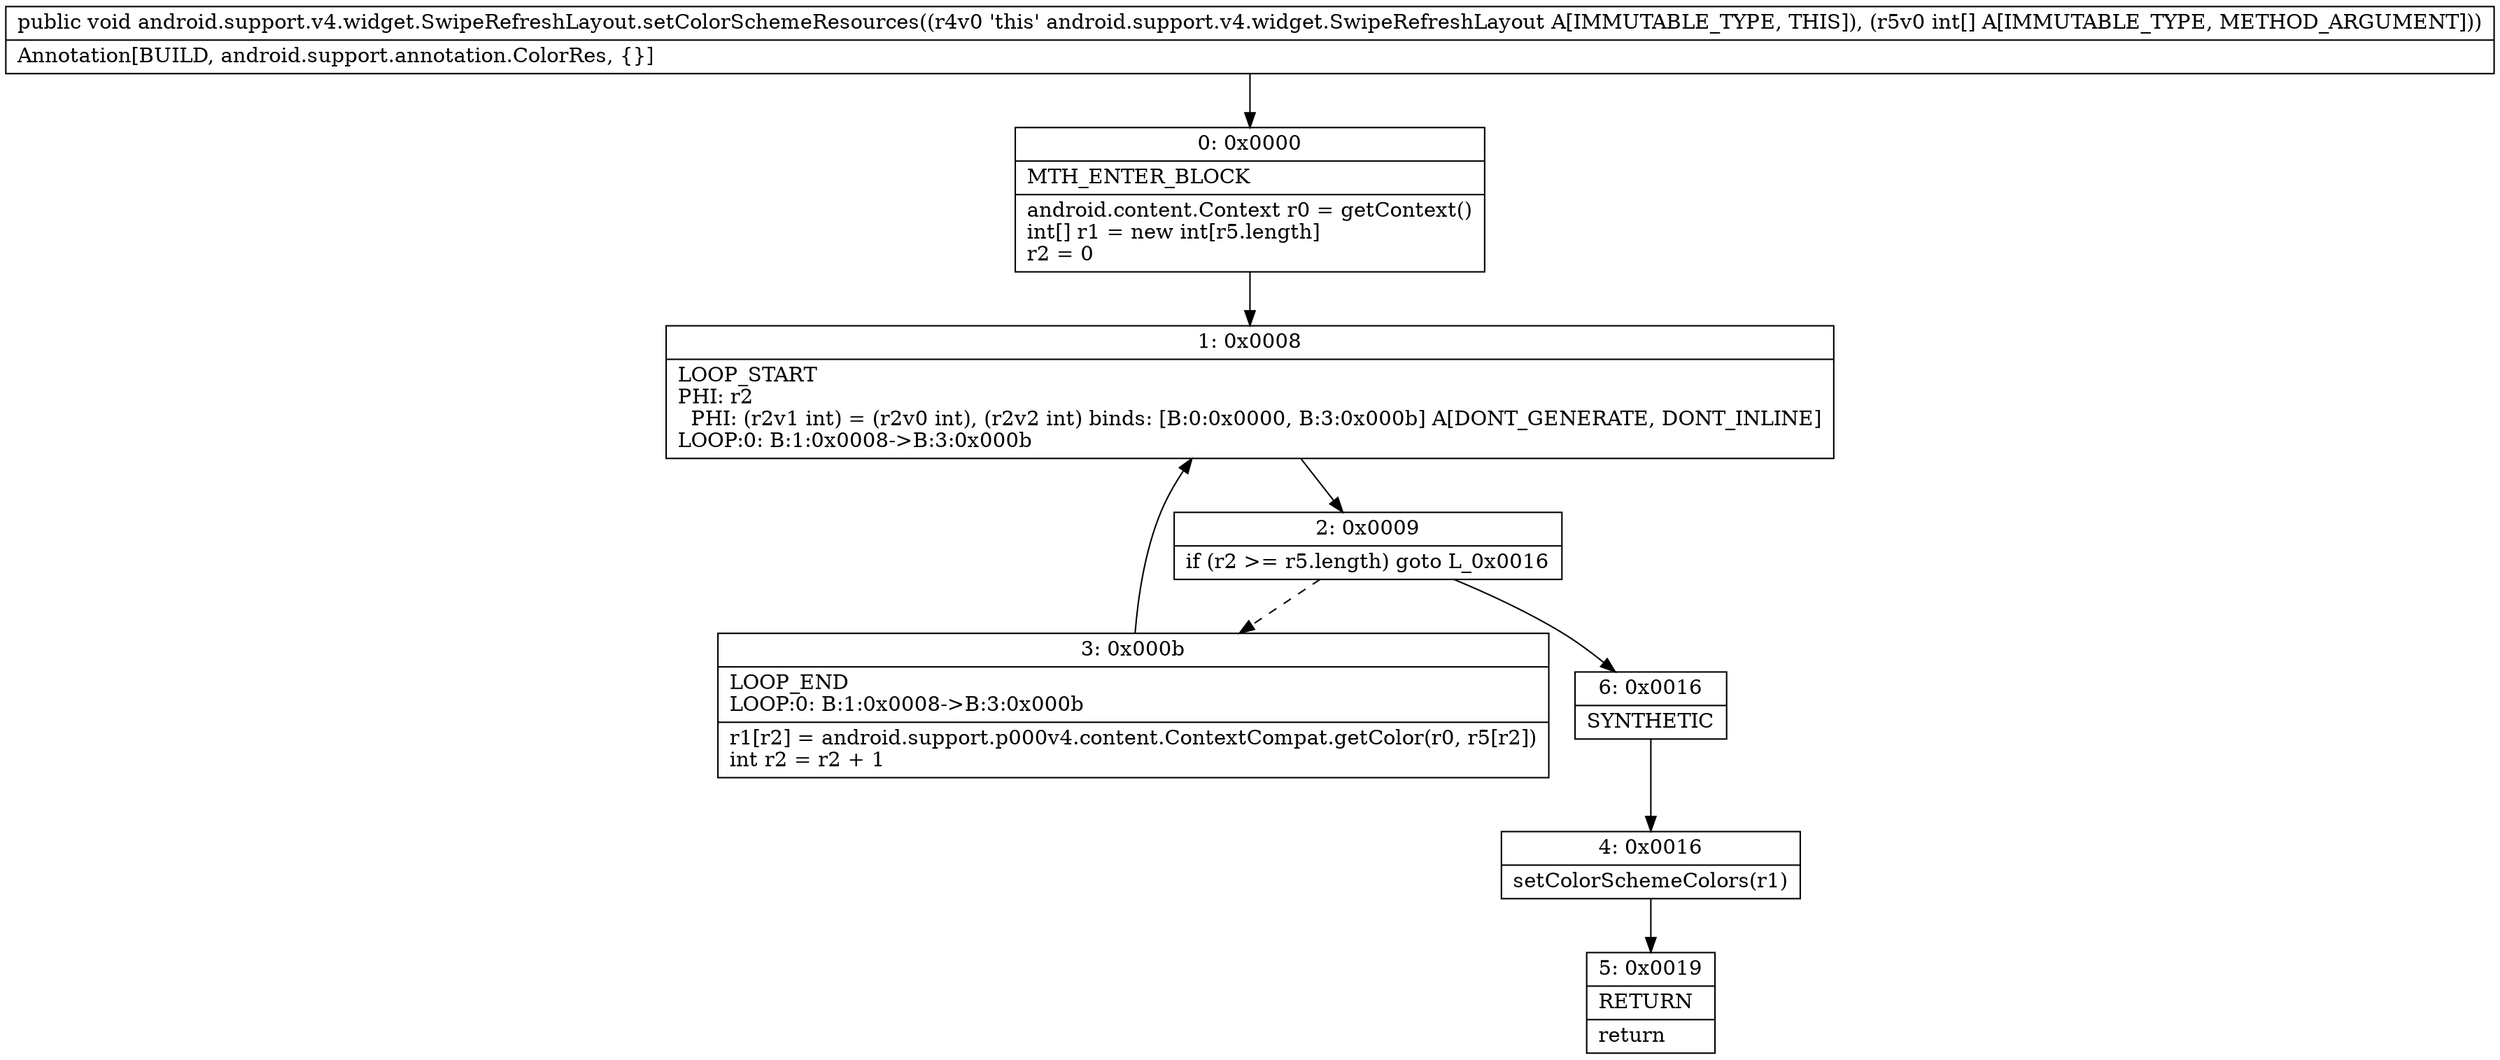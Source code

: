 digraph "CFG forandroid.support.v4.widget.SwipeRefreshLayout.setColorSchemeResources([I)V" {
Node_0 [shape=record,label="{0\:\ 0x0000|MTH_ENTER_BLOCK\l|android.content.Context r0 = getContext()\lint[] r1 = new int[r5.length]\lr2 = 0\l}"];
Node_1 [shape=record,label="{1\:\ 0x0008|LOOP_START\lPHI: r2 \l  PHI: (r2v1 int) = (r2v0 int), (r2v2 int) binds: [B:0:0x0000, B:3:0x000b] A[DONT_GENERATE, DONT_INLINE]\lLOOP:0: B:1:0x0008\-\>B:3:0x000b\l}"];
Node_2 [shape=record,label="{2\:\ 0x0009|if (r2 \>= r5.length) goto L_0x0016\l}"];
Node_3 [shape=record,label="{3\:\ 0x000b|LOOP_END\lLOOP:0: B:1:0x0008\-\>B:3:0x000b\l|r1[r2] = android.support.p000v4.content.ContextCompat.getColor(r0, r5[r2])\lint r2 = r2 + 1\l}"];
Node_4 [shape=record,label="{4\:\ 0x0016|setColorSchemeColors(r1)\l}"];
Node_5 [shape=record,label="{5\:\ 0x0019|RETURN\l|return\l}"];
Node_6 [shape=record,label="{6\:\ 0x0016|SYNTHETIC\l}"];
MethodNode[shape=record,label="{public void android.support.v4.widget.SwipeRefreshLayout.setColorSchemeResources((r4v0 'this' android.support.v4.widget.SwipeRefreshLayout A[IMMUTABLE_TYPE, THIS]), (r5v0 int[] A[IMMUTABLE_TYPE, METHOD_ARGUMENT]))  | Annotation[BUILD, android.support.annotation.ColorRes, \{\}]\l}"];
MethodNode -> Node_0;
Node_0 -> Node_1;
Node_1 -> Node_2;
Node_2 -> Node_3[style=dashed];
Node_2 -> Node_6;
Node_3 -> Node_1;
Node_4 -> Node_5;
Node_6 -> Node_4;
}

